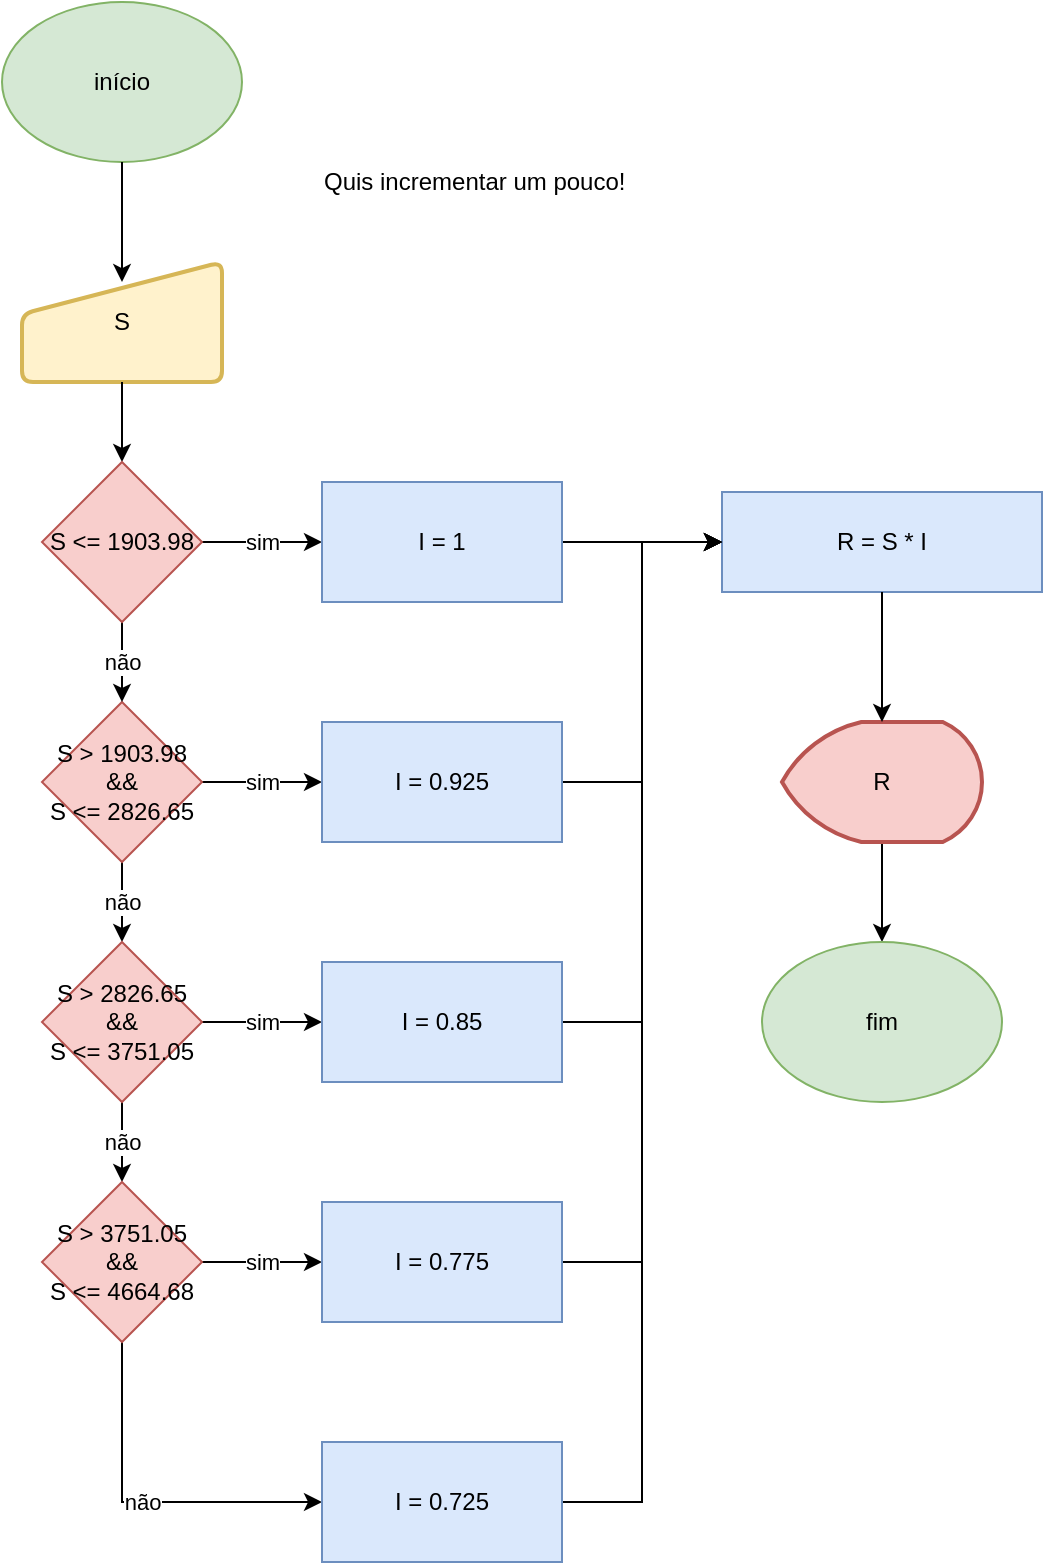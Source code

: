 <mxfile version="24.7.8">
  <diagram name="Page-1" id="x436nw2a3fQkttNt9fFi">
    <mxGraphModel dx="1158" dy="620" grid="1" gridSize="10" guides="1" tooltips="1" connect="1" arrows="1" fold="1" page="1" pageScale="1" pageWidth="850" pageHeight="1100" math="0" shadow="0">
      <root>
        <mxCell id="0" />
        <mxCell id="1" parent="0" />
        <mxCell id="jeCg72-pYYv0W8vjRzq4-4" value="início" style="ellipse;whiteSpace=wrap;html=1;fillColor=#d5e8d4;strokeColor=#82b366;" parent="1" vertex="1">
          <mxGeometry x="80" y="10" width="120" height="80" as="geometry" />
        </mxCell>
        <mxCell id="jeCg72-pYYv0W8vjRzq4-16" style="edgeStyle=orthogonalEdgeStyle;rounded=0;orthogonalLoop=1;jettySize=auto;html=1;" parent="1" edge="1">
          <mxGeometry relative="1" as="geometry">
            <mxPoint x="130" y="430" as="sourcePoint" />
          </mxGeometry>
        </mxCell>
        <mxCell id="klOBz9_SC71Y1ds55rlh-22" value="não" style="edgeStyle=orthogonalEdgeStyle;rounded=0;orthogonalLoop=1;jettySize=auto;html=1;entryX=0;entryY=0.5;entryDx=0;entryDy=0;" parent="1" source="klOBz9_SC71Y1ds55rlh-18" edge="1">
          <mxGeometry relative="1" as="geometry">
            <Array as="points">
              <mxPoint x="250" y="500" />
              <mxPoint x="250" y="185" />
            </Array>
            <mxPoint x="280" y="185" as="targetPoint" />
          </mxGeometry>
        </mxCell>
        <mxCell id="d3MKEvzSY7tE_r2hZzPd-1" value="S" style="html=1;strokeWidth=2;shape=manualInput;whiteSpace=wrap;rounded=1;size=26;arcSize=11;fillColor=#fff2cc;strokeColor=#d6b656;" vertex="1" parent="1">
          <mxGeometry x="90" y="140" width="100" height="60" as="geometry" />
        </mxCell>
        <mxCell id="d3MKEvzSY7tE_r2hZzPd-2" style="edgeStyle=orthogonalEdgeStyle;rounded=0;orthogonalLoop=1;jettySize=auto;html=1;entryX=0.5;entryY=0.167;entryDx=0;entryDy=0;entryPerimeter=0;" edge="1" parent="1" source="jeCg72-pYYv0W8vjRzq4-4" target="d3MKEvzSY7tE_r2hZzPd-1">
          <mxGeometry relative="1" as="geometry" />
        </mxCell>
        <mxCell id="d3MKEvzSY7tE_r2hZzPd-3" value="R = S * I" style="rounded=0;whiteSpace=wrap;html=1;fillColor=#dae8fc;strokeColor=#6c8ebf;" vertex="1" parent="1">
          <mxGeometry x="440" y="255" width="160" height="50" as="geometry" />
        </mxCell>
        <mxCell id="d3MKEvzSY7tE_r2hZzPd-33" value="" style="edgeStyle=orthogonalEdgeStyle;rounded=0;orthogonalLoop=1;jettySize=auto;html=1;" edge="1" parent="1" source="d3MKEvzSY7tE_r2hZzPd-5" target="d3MKEvzSY7tE_r2hZzPd-7">
          <mxGeometry relative="1" as="geometry" />
        </mxCell>
        <mxCell id="d3MKEvzSY7tE_r2hZzPd-5" value="R" style="strokeWidth=2;html=1;shape=mxgraph.flowchart.display;whiteSpace=wrap;fillColor=#f8cecc;strokeColor=#b85450;" vertex="1" parent="1">
          <mxGeometry x="470" y="370" width="100" height="60" as="geometry" />
        </mxCell>
        <mxCell id="d3MKEvzSY7tE_r2hZzPd-6" style="edgeStyle=orthogonalEdgeStyle;rounded=0;orthogonalLoop=1;jettySize=auto;html=1;entryX=0.5;entryY=0;entryDx=0;entryDy=0;entryPerimeter=0;" edge="1" parent="1" source="d3MKEvzSY7tE_r2hZzPd-3" target="d3MKEvzSY7tE_r2hZzPd-5">
          <mxGeometry relative="1" as="geometry" />
        </mxCell>
        <mxCell id="d3MKEvzSY7tE_r2hZzPd-7" value="fim" style="ellipse;whiteSpace=wrap;html=1;fillColor=#d5e8d4;strokeColor=#82b366;" vertex="1" parent="1">
          <mxGeometry x="460" y="480" width="120" height="80" as="geometry" />
        </mxCell>
        <mxCell id="d3MKEvzSY7tE_r2hZzPd-13" style="edgeStyle=orthogonalEdgeStyle;rounded=0;orthogonalLoop=1;jettySize=auto;html=1;entryX=0.5;entryY=0;entryDx=0;entryDy=0;entryPerimeter=0;" edge="1" parent="1" source="d3MKEvzSY7tE_r2hZzPd-1">
          <mxGeometry relative="1" as="geometry">
            <mxPoint x="140" y="240" as="targetPoint" />
          </mxGeometry>
        </mxCell>
        <mxCell id="d3MKEvzSY7tE_r2hZzPd-20" value="não" style="edgeStyle=orthogonalEdgeStyle;rounded=0;orthogonalLoop=1;jettySize=auto;html=1;entryX=0.5;entryY=0;entryDx=0;entryDy=0;" edge="1" parent="1" source="d3MKEvzSY7tE_r2hZzPd-14" target="d3MKEvzSY7tE_r2hZzPd-19">
          <mxGeometry relative="1" as="geometry" />
        </mxCell>
        <mxCell id="d3MKEvzSY7tE_r2hZzPd-30" value="sim" style="edgeStyle=orthogonalEdgeStyle;rounded=0;orthogonalLoop=1;jettySize=auto;html=1;entryX=0;entryY=0.5;entryDx=0;entryDy=0;" edge="1" parent="1" source="d3MKEvzSY7tE_r2hZzPd-14" target="d3MKEvzSY7tE_r2hZzPd-24">
          <mxGeometry relative="1" as="geometry" />
        </mxCell>
        <mxCell id="d3MKEvzSY7tE_r2hZzPd-14" value="&lt;div&gt;S &amp;gt; 1903.98 &lt;br&gt;&lt;/div&gt;&lt;div&gt;&amp;amp;&amp;amp;&lt;/div&gt;&lt;div&gt;S &amp;lt;= 2826.65&lt;br&gt;&lt;/div&gt;" style="rhombus;whiteSpace=wrap;html=1;fillColor=#f8cecc;strokeColor=#b85450;" vertex="1" parent="1">
          <mxGeometry x="100" y="360" width="80" height="80" as="geometry" />
        </mxCell>
        <mxCell id="d3MKEvzSY7tE_r2hZzPd-17" value="não" style="edgeStyle=orthogonalEdgeStyle;rounded=0;orthogonalLoop=1;jettySize=auto;html=1;entryX=0.5;entryY=0;entryDx=0;entryDy=0;" edge="1" parent="1" source="d3MKEvzSY7tE_r2hZzPd-16" target="d3MKEvzSY7tE_r2hZzPd-14">
          <mxGeometry relative="1" as="geometry" />
        </mxCell>
        <mxCell id="d3MKEvzSY7tE_r2hZzPd-29" value="sim" style="edgeStyle=orthogonalEdgeStyle;rounded=0;orthogonalLoop=1;jettySize=auto;html=1;entryX=0;entryY=0.5;entryDx=0;entryDy=0;" edge="1" parent="1" source="d3MKEvzSY7tE_r2hZzPd-16" target="d3MKEvzSY7tE_r2hZzPd-23">
          <mxGeometry relative="1" as="geometry" />
        </mxCell>
        <mxCell id="d3MKEvzSY7tE_r2hZzPd-16" value="S &amp;lt;= 1903.98" style="rhombus;whiteSpace=wrap;html=1;fillColor=#f8cecc;strokeColor=#b85450;" vertex="1" parent="1">
          <mxGeometry x="100" y="240" width="80" height="80" as="geometry" />
        </mxCell>
        <mxCell id="d3MKEvzSY7tE_r2hZzPd-22" value="não" style="edgeStyle=orthogonalEdgeStyle;rounded=0;orthogonalLoop=1;jettySize=auto;html=1;entryX=0.5;entryY=0;entryDx=0;entryDy=0;" edge="1" parent="1" source="d3MKEvzSY7tE_r2hZzPd-19" target="d3MKEvzSY7tE_r2hZzPd-21">
          <mxGeometry relative="1" as="geometry" />
        </mxCell>
        <mxCell id="d3MKEvzSY7tE_r2hZzPd-31" value="sim" style="edgeStyle=orthogonalEdgeStyle;rounded=0;orthogonalLoop=1;jettySize=auto;html=1;" edge="1" parent="1" source="d3MKEvzSY7tE_r2hZzPd-19" target="d3MKEvzSY7tE_r2hZzPd-25">
          <mxGeometry relative="1" as="geometry" />
        </mxCell>
        <mxCell id="d3MKEvzSY7tE_r2hZzPd-19" value="&lt;div&gt;S &amp;gt; 2826.65&lt;/div&gt;&lt;div&gt;&amp;amp;&amp;amp;&lt;/div&gt;&lt;div&gt;S &amp;lt;= 3751.05&lt;br&gt;&lt;/div&gt;" style="rhombus;whiteSpace=wrap;html=1;fillColor=#f8cecc;strokeColor=#b85450;" vertex="1" parent="1">
          <mxGeometry x="100" y="480" width="80" height="80" as="geometry" />
        </mxCell>
        <mxCell id="d3MKEvzSY7tE_r2hZzPd-28" value="não" style="edgeStyle=orthogonalEdgeStyle;rounded=0;orthogonalLoop=1;jettySize=auto;html=1;entryX=0;entryY=0.5;entryDx=0;entryDy=0;" edge="1" parent="1" source="d3MKEvzSY7tE_r2hZzPd-21" target="d3MKEvzSY7tE_r2hZzPd-27">
          <mxGeometry relative="1" as="geometry">
            <Array as="points">
              <mxPoint x="140" y="760" />
            </Array>
          </mxGeometry>
        </mxCell>
        <mxCell id="d3MKEvzSY7tE_r2hZzPd-32" value="sim" style="edgeStyle=orthogonalEdgeStyle;rounded=0;orthogonalLoop=1;jettySize=auto;html=1;" edge="1" parent="1" source="d3MKEvzSY7tE_r2hZzPd-21" target="d3MKEvzSY7tE_r2hZzPd-26">
          <mxGeometry relative="1" as="geometry" />
        </mxCell>
        <mxCell id="d3MKEvzSY7tE_r2hZzPd-21" value="&lt;div&gt;S &amp;gt; 3751.05&lt;/div&gt;&lt;div&gt;&amp;amp;&amp;amp;&lt;/div&gt;&lt;div&gt;S &amp;lt;= 4664.68&lt;br&gt;&lt;/div&gt;" style="rhombus;whiteSpace=wrap;html=1;fillColor=#f8cecc;strokeColor=#b85450;" vertex="1" parent="1">
          <mxGeometry x="100" y="600" width="80" height="80" as="geometry" />
        </mxCell>
        <mxCell id="d3MKEvzSY7tE_r2hZzPd-38" style="edgeStyle=orthogonalEdgeStyle;rounded=0;orthogonalLoop=1;jettySize=auto;html=1;entryX=0;entryY=0.5;entryDx=0;entryDy=0;" edge="1" parent="1" source="d3MKEvzSY7tE_r2hZzPd-23" target="d3MKEvzSY7tE_r2hZzPd-3">
          <mxGeometry relative="1" as="geometry" />
        </mxCell>
        <mxCell id="d3MKEvzSY7tE_r2hZzPd-23" value="I = 1" style="rounded=0;whiteSpace=wrap;html=1;fillColor=#dae8fc;strokeColor=#6c8ebf;" vertex="1" parent="1">
          <mxGeometry x="240" y="250" width="120" height="60" as="geometry" />
        </mxCell>
        <mxCell id="d3MKEvzSY7tE_r2hZzPd-37" style="edgeStyle=orthogonalEdgeStyle;rounded=0;orthogonalLoop=1;jettySize=auto;html=1;entryX=0;entryY=0.5;entryDx=0;entryDy=0;" edge="1" parent="1" source="d3MKEvzSY7tE_r2hZzPd-24" target="d3MKEvzSY7tE_r2hZzPd-3">
          <mxGeometry relative="1" as="geometry" />
        </mxCell>
        <mxCell id="d3MKEvzSY7tE_r2hZzPd-24" value="I = &lt;span id=&quot;display&quot; class=&quot;tile__display__main&quot;&gt;0.925&lt;/span&gt;" style="rounded=0;whiteSpace=wrap;html=1;fillColor=#dae8fc;strokeColor=#6c8ebf;" vertex="1" parent="1">
          <mxGeometry x="240" y="370" width="120" height="60" as="geometry" />
        </mxCell>
        <mxCell id="d3MKEvzSY7tE_r2hZzPd-34" value="" style="edgeStyle=orthogonalEdgeStyle;rounded=0;orthogonalLoop=1;jettySize=auto;html=1;" edge="1" parent="1" source="d3MKEvzSY7tE_r2hZzPd-25" target="d3MKEvzSY7tE_r2hZzPd-3">
          <mxGeometry relative="1" as="geometry">
            <Array as="points">
              <mxPoint x="400" y="520" />
              <mxPoint x="400" y="280" />
            </Array>
          </mxGeometry>
        </mxCell>
        <mxCell id="d3MKEvzSY7tE_r2hZzPd-25" value="I = 0.85" style="rounded=0;whiteSpace=wrap;html=1;fillColor=#dae8fc;strokeColor=#6c8ebf;" vertex="1" parent="1">
          <mxGeometry x="240" y="490" width="120" height="60" as="geometry" />
        </mxCell>
        <mxCell id="d3MKEvzSY7tE_r2hZzPd-35" style="edgeStyle=orthogonalEdgeStyle;rounded=0;orthogonalLoop=1;jettySize=auto;html=1;entryX=0;entryY=0.5;entryDx=0;entryDy=0;" edge="1" parent="1" source="d3MKEvzSY7tE_r2hZzPd-26" target="d3MKEvzSY7tE_r2hZzPd-3">
          <mxGeometry relative="1" as="geometry" />
        </mxCell>
        <mxCell id="d3MKEvzSY7tE_r2hZzPd-26" value="I = 0.775" style="rounded=0;whiteSpace=wrap;html=1;fillColor=#dae8fc;strokeColor=#6c8ebf;" vertex="1" parent="1">
          <mxGeometry x="240" y="610" width="120" height="60" as="geometry" />
        </mxCell>
        <mxCell id="d3MKEvzSY7tE_r2hZzPd-36" style="edgeStyle=orthogonalEdgeStyle;rounded=0;orthogonalLoop=1;jettySize=auto;html=1;entryX=0;entryY=0.5;entryDx=0;entryDy=0;" edge="1" parent="1" source="d3MKEvzSY7tE_r2hZzPd-27" target="d3MKEvzSY7tE_r2hZzPd-3">
          <mxGeometry relative="1" as="geometry" />
        </mxCell>
        <mxCell id="d3MKEvzSY7tE_r2hZzPd-27" value="I = 0.725" style="rounded=0;whiteSpace=wrap;html=1;fillColor=#dae8fc;strokeColor=#6c8ebf;" vertex="1" parent="1">
          <mxGeometry x="240" y="730" width="120" height="60" as="geometry" />
        </mxCell>
        <mxCell id="d3MKEvzSY7tE_r2hZzPd-39" value="Quis incrementar um pouco!" style="text;strokeColor=none;fillColor=none;align=left;verticalAlign=middle;spacingLeft=4;spacingRight=4;overflow=hidden;points=[[0,0.5],[1,0.5]];portConstraint=eastwest;rotatable=0;whiteSpace=wrap;html=1;" vertex="1" parent="1">
          <mxGeometry x="235" y="50" width="190" height="100" as="geometry" />
        </mxCell>
      </root>
    </mxGraphModel>
  </diagram>
</mxfile>
